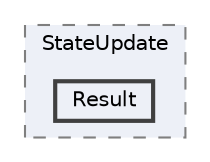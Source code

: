 digraph "101_Management_Common/Manager/ManagementStateUpdate/StateUpdate/Result"
{
 // LATEX_PDF_SIZE
  bgcolor="transparent";
  edge [fontname=Helvetica,fontsize=10,labelfontname=Helvetica,labelfontsize=10];
  node [fontname=Helvetica,fontsize=10,shape=box,height=0.2,width=0.4];
  compound=true
  subgraph clusterdir_2ea1264261e34000264bfe815671c762 {
    graph [ bgcolor="#edf0f7", pencolor="grey50", label="StateUpdate", fontname=Helvetica,fontsize=10 style="filled,dashed", URL="dir_2ea1264261e34000264bfe815671c762.html",tooltip=""]
  dir_f8d7e1969a4444dbb5546f2a818b156b [label="Result", fillcolor="#edf0f7", color="grey25", style="filled,bold", URL="dir_f8d7e1969a4444dbb5546f2a818b156b.html",tooltip=""];
  }
}
